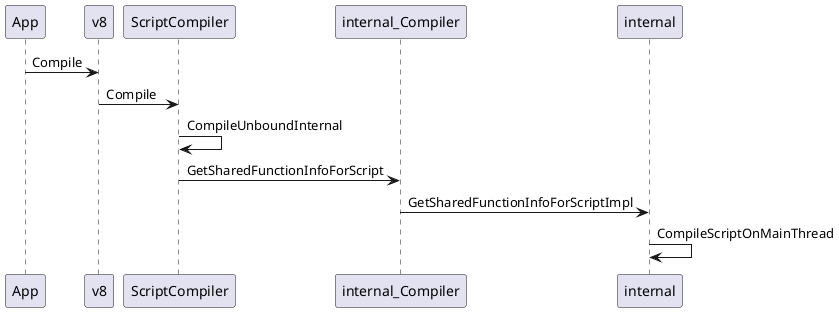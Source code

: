 @startuml
App -> v8 : Compile
v8 -> ScriptCompiler : Compile
ScriptCompiler -> ScriptCompiler : CompileUnboundInternal
ScriptCompiler -> internal_Compiler : GetSharedFunctionInfoForScript
internal_Compiler -> internal : GetSharedFunctionInfoForScriptImpl
internal -> internal : CompileScriptOnMainThread
@enduml
